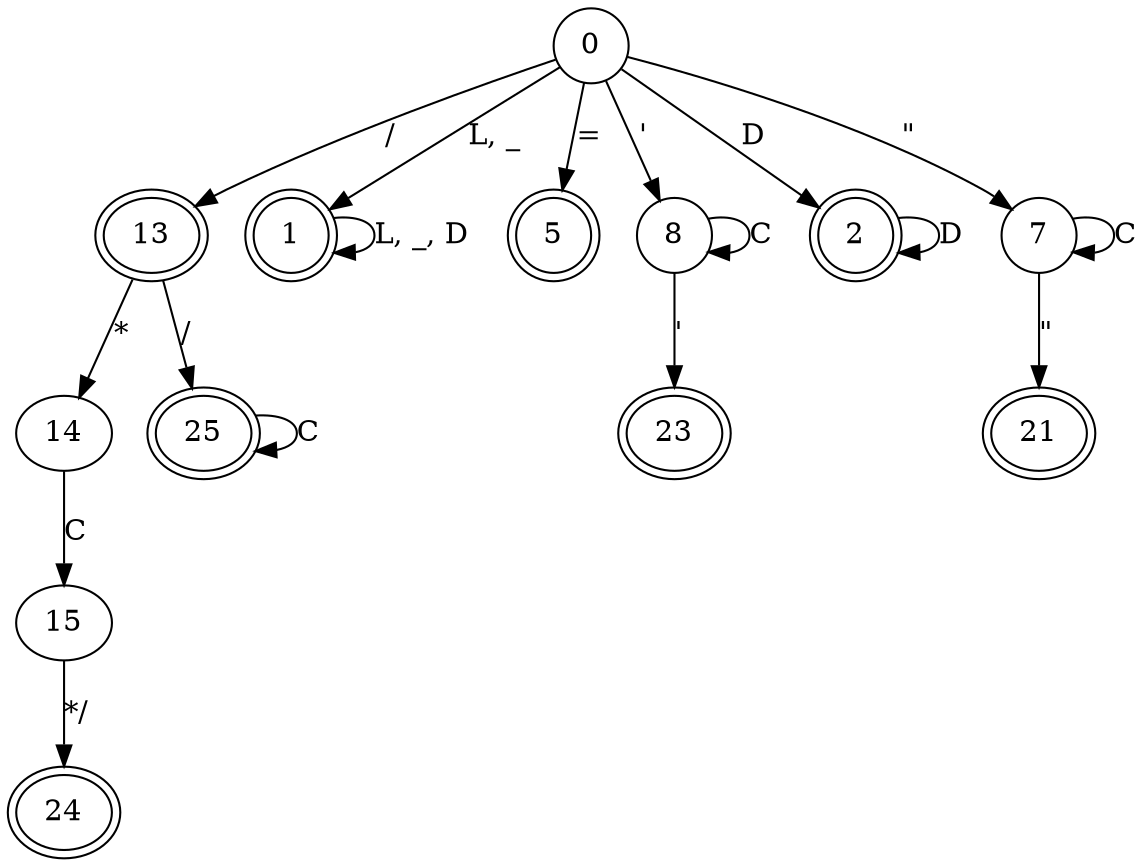 digraph Automata {
	subgraph child {
		rankdir=TB size="8,5"
		node [height=0.5 shape=ellipse width=0.5]
		0 -> 13 [label="/"]
		13 [peripheries=2]
		13 -> 14 [label="*"]
		14 -> 15 [label=C]
		15 -> 24 [label="*/"]
		24 [peripheries=2]
		0 -> 1 [label="L, _"]
		1 -> 1 [label="L, _, D"]
		1 [peripheries=2]
		0 -> 5 [label="="]
		5 [peripheries=2]
		0 -> 8 [label="'"]
		8 -> 8 [label=C]
		8 -> 23 [label="'"]
		23 [peripheries=2]
		0 -> 2 [label=D]
		2 -> 2 [label=D]
		2 [peripheries=2]
		0 -> 7 [label="\""]
		7 -> 7 [label=C]
		7 -> 21 [label="\""]
		21 [peripheries=2]
		13 -> 25 [label="/"]
		25 -> 25 [label=C]
		25 [peripheries=2]
		node [shape=none]
		edge [arrowhead=empty arrowsize=1.5]
	}
}
